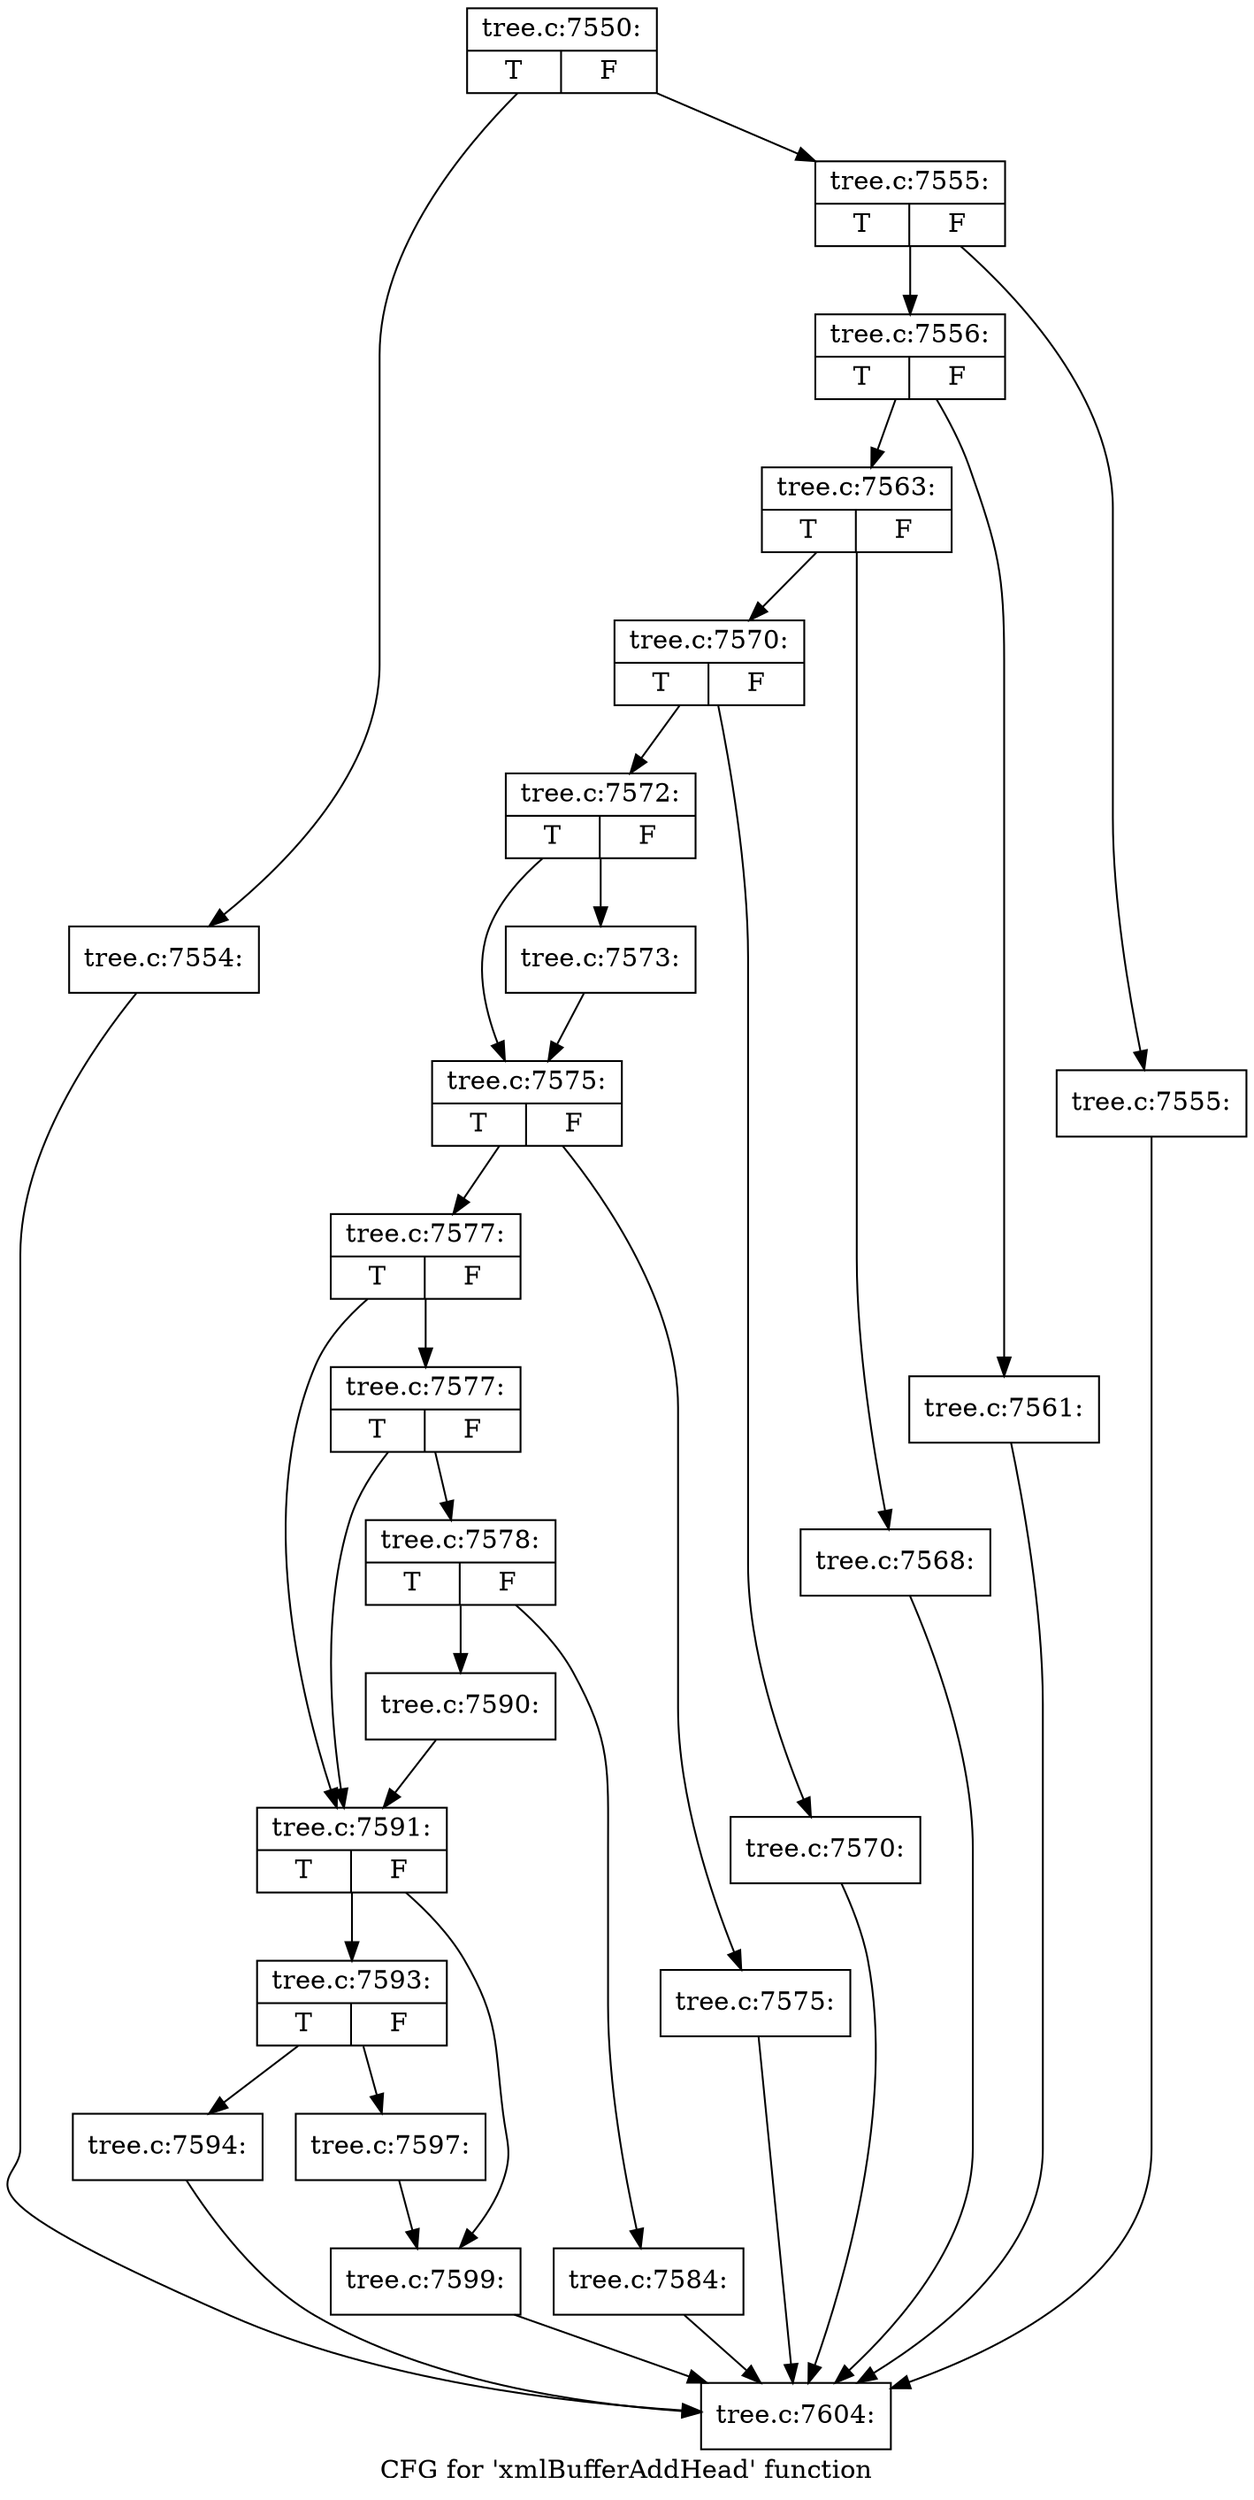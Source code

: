 digraph "CFG for 'xmlBufferAddHead' function" {
	label="CFG for 'xmlBufferAddHead' function";

	Node0x55ad0be16450 [shape=record,label="{tree.c:7550:|{<s0>T|<s1>F}}"];
	Node0x55ad0be16450 -> Node0x55ad0be177b0;
	Node0x55ad0be16450 -> Node0x55ad0be17800;
	Node0x55ad0be177b0 [shape=record,label="{tree.c:7554:}"];
	Node0x55ad0be177b0 -> Node0x55ad0be169f0;
	Node0x55ad0be17800 [shape=record,label="{tree.c:7555:|{<s0>T|<s1>F}}"];
	Node0x55ad0be17800 -> Node0x55ad0be17cc0;
	Node0x55ad0be17800 -> Node0x55ad0be17d10;
	Node0x55ad0be17cc0 [shape=record,label="{tree.c:7555:}"];
	Node0x55ad0be17cc0 -> Node0x55ad0be169f0;
	Node0x55ad0be17d10 [shape=record,label="{tree.c:7556:|{<s0>T|<s1>F}}"];
	Node0x55ad0be17d10 -> Node0x55ad0be18230;
	Node0x55ad0be17d10 -> Node0x55ad0be18280;
	Node0x55ad0be18230 [shape=record,label="{tree.c:7561:}"];
	Node0x55ad0be18230 -> Node0x55ad0be169f0;
	Node0x55ad0be18280 [shape=record,label="{tree.c:7563:|{<s0>T|<s1>F}}"];
	Node0x55ad0be18280 -> Node0x55ad0be187e0;
	Node0x55ad0be18280 -> Node0x55ad0be18830;
	Node0x55ad0be187e0 [shape=record,label="{tree.c:7568:}"];
	Node0x55ad0be187e0 -> Node0x55ad0be169f0;
	Node0x55ad0be18830 [shape=record,label="{tree.c:7570:|{<s0>T|<s1>F}}"];
	Node0x55ad0be18830 -> Node0x55ad0be18dc0;
	Node0x55ad0be18830 -> Node0x55ad0be18e10;
	Node0x55ad0be18dc0 [shape=record,label="{tree.c:7570:}"];
	Node0x55ad0be18dc0 -> Node0x55ad0be169f0;
	Node0x55ad0be18e10 [shape=record,label="{tree.c:7572:|{<s0>T|<s1>F}}"];
	Node0x55ad0be18e10 -> Node0x55ad0be19270;
	Node0x55ad0be18e10 -> Node0x55ad0be192c0;
	Node0x55ad0be19270 [shape=record,label="{tree.c:7573:}"];
	Node0x55ad0be19270 -> Node0x55ad0be192c0;
	Node0x55ad0be192c0 [shape=record,label="{tree.c:7575:|{<s0>T|<s1>F}}"];
	Node0x55ad0be192c0 -> Node0x55ad0be19870;
	Node0x55ad0be192c0 -> Node0x55ad0be198c0;
	Node0x55ad0be19870 [shape=record,label="{tree.c:7575:}"];
	Node0x55ad0be19870 -> Node0x55ad0be169f0;
	Node0x55ad0be198c0 [shape=record,label="{tree.c:7577:|{<s0>T|<s1>F}}"];
	Node0x55ad0be198c0 -> Node0x55ad0be19df0;
	Node0x55ad0be198c0 -> Node0x55ad0be19da0;
	Node0x55ad0be19df0 [shape=record,label="{tree.c:7577:|{<s0>T|<s1>F}}"];
	Node0x55ad0be19df0 -> Node0x55ad0be19d50;
	Node0x55ad0be19df0 -> Node0x55ad0be19da0;
	Node0x55ad0be19d50 [shape=record,label="{tree.c:7578:|{<s0>T|<s1>F}}"];
	Node0x55ad0be19d50 -> Node0x55ad0be1abd0;
	Node0x55ad0be19d50 -> Node0x55ad0be1ac20;
	Node0x55ad0be1abd0 [shape=record,label="{tree.c:7584:}"];
	Node0x55ad0be1abd0 -> Node0x55ad0be169f0;
	Node0x55ad0be1ac20 [shape=record,label="{tree.c:7590:}"];
	Node0x55ad0be1ac20 -> Node0x55ad0be19da0;
	Node0x55ad0be19da0 [shape=record,label="{tree.c:7591:|{<s0>T|<s1>F}}"];
	Node0x55ad0be19da0 -> Node0x55ad0be1c8e0;
	Node0x55ad0be19da0 -> Node0x55ad0be1c930;
	Node0x55ad0be1c8e0 [shape=record,label="{tree.c:7593:|{<s0>T|<s1>F}}"];
	Node0x55ad0be1c8e0 -> Node0x55ad0be1ced0;
	Node0x55ad0be1c8e0 -> Node0x55ad0be1ce80;
	Node0x55ad0be1ce80 [shape=record,label="{tree.c:7594:}"];
	Node0x55ad0be1ce80 -> Node0x55ad0be169f0;
	Node0x55ad0be1ced0 [shape=record,label="{tree.c:7597:}"];
	Node0x55ad0be1ced0 -> Node0x55ad0be1c930;
	Node0x55ad0be1c930 [shape=record,label="{tree.c:7599:}"];
	Node0x55ad0be1c930 -> Node0x55ad0be169f0;
	Node0x55ad0be169f0 [shape=record,label="{tree.c:7604:}"];
}
